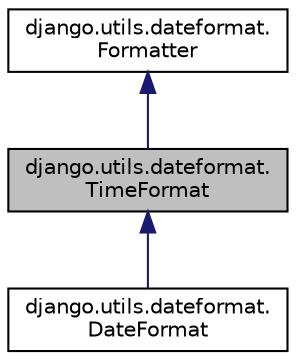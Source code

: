 digraph "django.utils.dateformat.TimeFormat"
{
 // LATEX_PDF_SIZE
  edge [fontname="Helvetica",fontsize="10",labelfontname="Helvetica",labelfontsize="10"];
  node [fontname="Helvetica",fontsize="10",shape=record];
  Node1 [label="django.utils.dateformat.\lTimeFormat",height=0.2,width=0.4,color="black", fillcolor="grey75", style="filled", fontcolor="black",tooltip=" "];
  Node2 -> Node1 [dir="back",color="midnightblue",fontsize="10",style="solid",fontname="Helvetica"];
  Node2 [label="django.utils.dateformat.\lFormatter",height=0.2,width=0.4,color="black", fillcolor="white", style="filled",URL="$classdjango_1_1utils_1_1dateformat_1_1_formatter.html",tooltip=" "];
  Node1 -> Node3 [dir="back",color="midnightblue",fontsize="10",style="solid",fontname="Helvetica"];
  Node3 [label="django.utils.dateformat.\lDateFormat",height=0.2,width=0.4,color="black", fillcolor="white", style="filled",URL="$classdjango_1_1utils_1_1dateformat_1_1_date_format.html",tooltip=" "];
}
